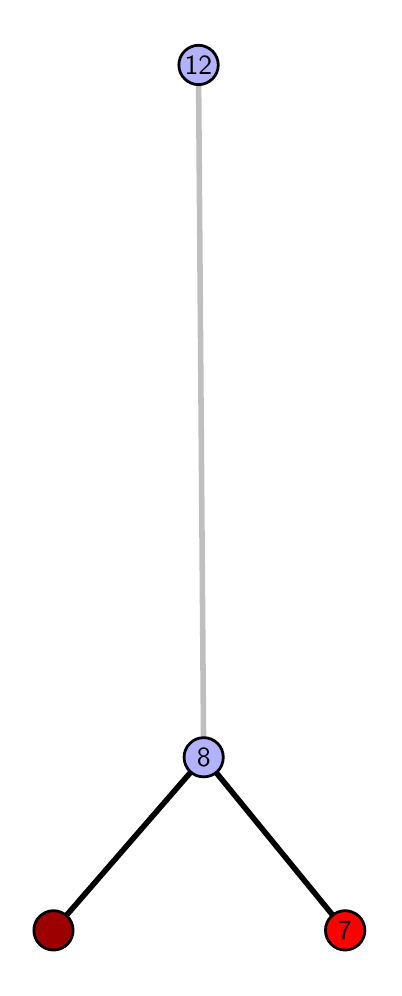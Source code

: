 \begingroup%
\makeatletter%
\begin{pgfpicture}%
\pgfpathrectangle{\pgfpointorigin}{\pgfqpoint{1.732in}{4.7in}}%
\pgfusepath{use as bounding box, clip}%
\begin{pgfscope}%
\pgfsetbuttcap%
\pgfsetmiterjoin%
\definecolor{currentfill}{rgb}{1.0,1.0,1.0}%
\pgfsetfillcolor{currentfill}%
\pgfsetlinewidth{0.0pt}%
\definecolor{currentstroke}{rgb}{1.0,1.0,1.0}%
\pgfsetstrokecolor{currentstroke}%
\pgfsetdash{}{0pt}%
\pgfpathmoveto{\pgfqpoint{0.0in}{0.0in}}%
\pgfpathlineto{\pgfqpoint{1.732in}{0.0in}}%
\pgfpathlineto{\pgfqpoint{1.732in}{4.7in}}%
\pgfpathlineto{\pgfqpoint{0.0in}{4.7in}}%
\pgfpathlineto{\pgfqpoint{0.0in}{0.0in}}%
\pgfpathclose%
\pgfusepath{fill}%
\end{pgfscope}%
\begin{pgfscope}%
\pgfsetbuttcap%
\pgfsetmiterjoin%
\definecolor{currentfill}{rgb}{1.0,1.0,1.0}%
\pgfsetfillcolor{currentfill}%
\pgfsetlinewidth{0.0pt}%
\definecolor{currentstroke}{rgb}{0.0,0.0,0.0}%
\pgfsetstrokecolor{currentstroke}%
\pgfsetstrokeopacity{0.0}%
\pgfsetdash{}{0pt}%
\pgfpathmoveto{\pgfqpoint{0.1in}{0.1in}}%
\pgfpathlineto{\pgfqpoint{1.616in}{0.1in}}%
\pgfpathlineto{\pgfqpoint{1.616in}{4.6in}}%
\pgfpathlineto{\pgfqpoint{0.1in}{4.6in}}%
\pgfpathlineto{\pgfqpoint{0.1in}{0.1in}}%
\pgfpathclose%
\pgfusepath{fill}%
\end{pgfscope}%
\begin{pgfscope}%
\pgfpathrectangle{\pgfqpoint{0.1in}{0.1in}}{\pgfqpoint{1.516in}{4.5in}}%
\pgfusepath{clip}%
\pgfsetrectcap%
\pgfsetroundjoin%
\pgfsetlinewidth{2.007pt}%
\definecolor{currentstroke}{rgb}{0.0,0.0,0.0}%
\pgfsetstrokecolor{currentstroke}%
\pgfsetdash{}{0pt}%
\pgfpathmoveto{\pgfqpoint{1.587in}{0.187in}}%
\pgfpathlineto{\pgfqpoint{0.88in}{1.052in}}%
\pgfusepath{stroke}%
\end{pgfscope}%
\begin{pgfscope}%
\pgfpathrectangle{\pgfqpoint{0.1in}{0.1in}}{\pgfqpoint{1.516in}{4.5in}}%
\pgfusepath{clip}%
\pgfsetrectcap%
\pgfsetroundjoin%
\pgfsetlinewidth{2.007pt}%
\definecolor{currentstroke}{rgb}{0.0,0.0,0.0}%
\pgfsetstrokecolor{currentstroke}%
\pgfsetdash{}{0pt}%
\pgfpathmoveto{\pgfqpoint{0.129in}{0.187in}}%
\pgfpathlineto{\pgfqpoint{0.88in}{1.052in}}%
\pgfusepath{stroke}%
\end{pgfscope}%
\begin{pgfscope}%
\pgfpathrectangle{\pgfqpoint{0.1in}{0.1in}}{\pgfqpoint{1.516in}{4.5in}}%
\pgfusepath{clip}%
\pgfsetrectcap%
\pgfsetroundjoin%
\pgfsetlinewidth{2.007pt}%
\definecolor{currentstroke}{rgb}{0.75,0.75,0.75}%
\pgfsetstrokecolor{currentstroke}%
\pgfsetdash{}{0pt}%
\pgfpathmoveto{\pgfqpoint{0.88in}{1.052in}}%
\pgfpathlineto{\pgfqpoint{0.854in}{4.513in}}%
\pgfusepath{stroke}%
\end{pgfscope}%
\begin{pgfscope}%
\pgfsetbuttcap%
\pgfsetroundjoin%
\definecolor{currentfill}{rgb}{0.7,0.7,1.0}%
\pgfsetfillcolor{currentfill}%
\pgfsetlinewidth{1.004pt}%
\definecolor{currentstroke}{rgb}{0.0,0.0,0.0}%
\pgfsetstrokecolor{currentstroke}%
\pgfsetdash{}{0pt}%
\pgfpathmoveto{\pgfqpoint{0.88in}{0.954in}}%
\pgfpathcurveto{\pgfqpoint{0.906in}{0.954in}}{\pgfqpoint{0.931in}{0.964in}}{\pgfqpoint{0.95in}{0.982in}}%
\pgfpathcurveto{\pgfqpoint{0.968in}{1.001in}}{\pgfqpoint{0.978in}{1.026in}}{\pgfqpoint{0.978in}{1.052in}}%
\pgfpathcurveto{\pgfqpoint{0.978in}{1.078in}}{\pgfqpoint{0.968in}{1.103in}}{\pgfqpoint{0.95in}{1.121in}}%
\pgfpathcurveto{\pgfqpoint{0.931in}{1.14in}}{\pgfqpoint{0.906in}{1.15in}}{\pgfqpoint{0.88in}{1.15in}}%
\pgfpathcurveto{\pgfqpoint{0.854in}{1.15in}}{\pgfqpoint{0.829in}{1.14in}}{\pgfqpoint{0.811in}{1.121in}}%
\pgfpathcurveto{\pgfqpoint{0.792in}{1.103in}}{\pgfqpoint{0.782in}{1.078in}}{\pgfqpoint{0.782in}{1.052in}}%
\pgfpathcurveto{\pgfqpoint{0.782in}{1.026in}}{\pgfqpoint{0.792in}{1.001in}}{\pgfqpoint{0.811in}{0.982in}}%
\pgfpathcurveto{\pgfqpoint{0.829in}{0.964in}}{\pgfqpoint{0.854in}{0.954in}}{\pgfqpoint{0.88in}{0.954in}}%
\pgfpathlineto{\pgfqpoint{0.88in}{0.954in}}%
\pgfpathclose%
\pgfusepath{stroke,fill}%
\end{pgfscope}%
\begin{pgfscope}%
\pgfsetbuttcap%
\pgfsetroundjoin%
\definecolor{currentfill}{rgb}{0.7,0.7,1.0}%
\pgfsetfillcolor{currentfill}%
\pgfsetlinewidth{1.004pt}%
\definecolor{currentstroke}{rgb}{0.0,0.0,0.0}%
\pgfsetstrokecolor{currentstroke}%
\pgfsetdash{}{0pt}%
\pgfpathmoveto{\pgfqpoint{0.854in}{4.415in}}%
\pgfpathcurveto{\pgfqpoint{0.88in}{4.415in}}{\pgfqpoint{0.905in}{4.426in}}{\pgfqpoint{0.924in}{4.444in}}%
\pgfpathcurveto{\pgfqpoint{0.942in}{4.462in}}{\pgfqpoint{0.953in}{4.487in}}{\pgfqpoint{0.953in}{4.513in}}%
\pgfpathcurveto{\pgfqpoint{0.953in}{4.54in}}{\pgfqpoint{0.942in}{4.564in}}{\pgfqpoint{0.924in}{4.583in}}%
\pgfpathcurveto{\pgfqpoint{0.905in}{4.601in}}{\pgfqpoint{0.88in}{4.612in}}{\pgfqpoint{0.854in}{4.612in}}%
\pgfpathcurveto{\pgfqpoint{0.828in}{4.612in}}{\pgfqpoint{0.803in}{4.601in}}{\pgfqpoint{0.785in}{4.583in}}%
\pgfpathcurveto{\pgfqpoint{0.766in}{4.564in}}{\pgfqpoint{0.756in}{4.54in}}{\pgfqpoint{0.756in}{4.513in}}%
\pgfpathcurveto{\pgfqpoint{0.756in}{4.487in}}{\pgfqpoint{0.766in}{4.462in}}{\pgfqpoint{0.785in}{4.444in}}%
\pgfpathcurveto{\pgfqpoint{0.803in}{4.426in}}{\pgfqpoint{0.828in}{4.415in}}{\pgfqpoint{0.854in}{4.415in}}%
\pgfpathlineto{\pgfqpoint{0.854in}{4.415in}}%
\pgfpathclose%
\pgfusepath{stroke,fill}%
\end{pgfscope}%
\begin{pgfscope}%
\pgfsetbuttcap%
\pgfsetroundjoin%
\definecolor{currentfill}{rgb}{0.614,0.0,0.0}%
\pgfsetfillcolor{currentfill}%
\pgfsetlinewidth{1.004pt}%
\definecolor{currentstroke}{rgb}{0.0,0.0,0.0}%
\pgfsetstrokecolor{currentstroke}%
\pgfsetdash{}{0pt}%
\pgfpathmoveto{\pgfqpoint{0.129in}{0.088in}}%
\pgfpathcurveto{\pgfqpoint{0.155in}{0.088in}}{\pgfqpoint{0.18in}{0.099in}}{\pgfqpoint{0.199in}{0.117in}}%
\pgfpathcurveto{\pgfqpoint{0.217in}{0.136in}}{\pgfqpoint{0.227in}{0.16in}}{\pgfqpoint{0.227in}{0.187in}}%
\pgfpathcurveto{\pgfqpoint{0.227in}{0.213in}}{\pgfqpoint{0.217in}{0.238in}}{\pgfqpoint{0.199in}{0.256in}}%
\pgfpathcurveto{\pgfqpoint{0.18in}{0.274in}}{\pgfqpoint{0.155in}{0.285in}}{\pgfqpoint{0.129in}{0.285in}}%
\pgfpathcurveto{\pgfqpoint{0.103in}{0.285in}}{\pgfqpoint{0.078in}{0.274in}}{\pgfqpoint{0.06in}{0.256in}}%
\pgfpathcurveto{\pgfqpoint{0.041in}{0.238in}}{\pgfqpoint{0.031in}{0.213in}}{\pgfqpoint{0.031in}{0.187in}}%
\pgfpathcurveto{\pgfqpoint{0.031in}{0.16in}}{\pgfqpoint{0.041in}{0.136in}}{\pgfqpoint{0.06in}{0.117in}}%
\pgfpathcurveto{\pgfqpoint{0.078in}{0.099in}}{\pgfqpoint{0.103in}{0.088in}}{\pgfqpoint{0.129in}{0.088in}}%
\pgfpathlineto{\pgfqpoint{0.129in}{0.088in}}%
\pgfpathclose%
\pgfusepath{stroke,fill}%
\end{pgfscope}%
\begin{pgfscope}%
\pgfsetbuttcap%
\pgfsetroundjoin%
\definecolor{currentfill}{rgb}{1.0,0.0,0.0}%
\pgfsetfillcolor{currentfill}%
\pgfsetlinewidth{1.004pt}%
\definecolor{currentstroke}{rgb}{0.0,0.0,0.0}%
\pgfsetstrokecolor{currentstroke}%
\pgfsetdash{}{0pt}%
\pgfpathmoveto{\pgfqpoint{1.587in}{0.088in}}%
\pgfpathcurveto{\pgfqpoint{1.613in}{0.088in}}{\pgfqpoint{1.638in}{0.099in}}{\pgfqpoint{1.657in}{0.117in}}%
\pgfpathcurveto{\pgfqpoint{1.675in}{0.136in}}{\pgfqpoint{1.686in}{0.16in}}{\pgfqpoint{1.686in}{0.187in}}%
\pgfpathcurveto{\pgfqpoint{1.686in}{0.213in}}{\pgfqpoint{1.675in}{0.238in}}{\pgfqpoint{1.657in}{0.256in}}%
\pgfpathcurveto{\pgfqpoint{1.638in}{0.274in}}{\pgfqpoint{1.613in}{0.285in}}{\pgfqpoint{1.587in}{0.285in}}%
\pgfpathcurveto{\pgfqpoint{1.561in}{0.285in}}{\pgfqpoint{1.536in}{0.274in}}{\pgfqpoint{1.518in}{0.256in}}%
\pgfpathcurveto{\pgfqpoint{1.499in}{0.238in}}{\pgfqpoint{1.489in}{0.213in}}{\pgfqpoint{1.489in}{0.187in}}%
\pgfpathcurveto{\pgfqpoint{1.489in}{0.16in}}{\pgfqpoint{1.499in}{0.136in}}{\pgfqpoint{1.518in}{0.117in}}%
\pgfpathcurveto{\pgfqpoint{1.536in}{0.099in}}{\pgfqpoint{1.561in}{0.088in}}{\pgfqpoint{1.587in}{0.088in}}%
\pgfpathlineto{\pgfqpoint{1.587in}{0.088in}}%
\pgfpathclose%
\pgfusepath{stroke,fill}%
\end{pgfscope}%
\begin{pgfscope}%
\definecolor{textcolor}{rgb}{0.0,0.0,0.0}%
\pgfsetstrokecolor{textcolor}%
\pgfsetfillcolor{textcolor}%
\pgftext[x=1.587in,y=0.187in,,]{\color{textcolor}\sffamily\fontsize{10.0}{12.0}\selectfont 7}%
\end{pgfscope}%
\begin{pgfscope}%
\definecolor{textcolor}{rgb}{0.0,0.0,0.0}%
\pgfsetstrokecolor{textcolor}%
\pgfsetfillcolor{textcolor}%
\pgftext[x=0.88in,y=1.052in,,]{\color{textcolor}\sffamily\fontsize{10.0}{12.0}\selectfont 8}%
\end{pgfscope}%
\begin{pgfscope}%
\definecolor{textcolor}{rgb}{0.0,0.0,0.0}%
\pgfsetstrokecolor{textcolor}%
\pgfsetfillcolor{textcolor}%
\pgftext[x=0.854in,y=4.513in,,]{\color{textcolor}\sffamily\fontsize{10.0}{12.0}\selectfont 12}%
\end{pgfscope}%
\end{pgfpicture}%
\makeatother%
\endgroup%

